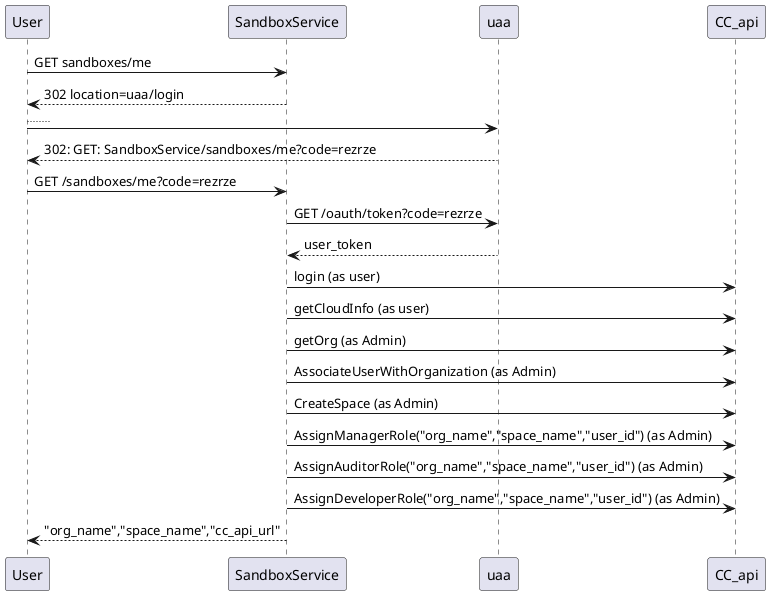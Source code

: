 @startuml
User -> SandboxService: GET sandboxes/me
User <-- SandboxService: 302 location=uaa/login
User -> uaa: ....
User <-- uaa: 302: GET: SandboxService/sandboxes/me?code=rezrze
User -> SandboxService : GET /sandboxes/me?code=rezrze
SandboxService -> uaa : GET /oauth/token?code=rezrze
SandboxService <-- uaa : user_token
SandboxService -> CC_api: login (as user)
SandboxService -> CC_api: getCloudInfo (as user)
SandboxService -> CC_api: getOrg (as Admin)
SandboxService -> CC_api: AssociateUserWithOrganization (as Admin)
SandboxService -> CC_api: CreateSpace (as Admin)
SandboxService -> CC_api: AssignManagerRole("org_name","space_name","user_id") (as Admin)
SandboxService -> CC_api: AssignAuditorRole("org_name","space_name","user_id") (as Admin)
SandboxService -> CC_api: AssignDeveloperRole("org_name","space_name","user_id") (as Admin)
User <-- SandboxService: "org_name","space_name","cc_api_url"
@enduml